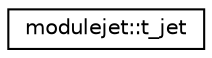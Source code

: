 digraph "Graphical Class Hierarchy"
{
 // LATEX_PDF_SIZE
  edge [fontname="Helvetica",fontsize="10",labelfontname="Helvetica",labelfontsize="10"];
  node [fontname="Helvetica",fontsize="10",shape=record];
  rankdir="LR";
  Node0 [label="modulejet::t_jet",height=0.2,width=0.4,color="black", fillcolor="white", style="filled",URL="$structmodulejet_1_1t__jet.html",tooltip=" "];
}
